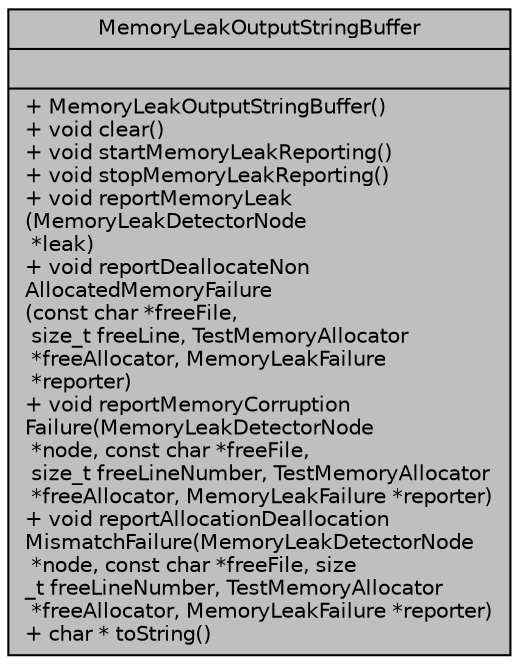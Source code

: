 digraph "MemoryLeakOutputStringBuffer"
{
 // LATEX_PDF_SIZE
  edge [fontname="Helvetica",fontsize="10",labelfontname="Helvetica",labelfontsize="10"];
  node [fontname="Helvetica",fontsize="10",shape=record];
  Node1 [label="{MemoryLeakOutputStringBuffer\n||+  MemoryLeakOutputStringBuffer()\l+ void clear()\l+ void startMemoryLeakReporting()\l+ void stopMemoryLeakReporting()\l+ void reportMemoryLeak\l(MemoryLeakDetectorNode\l *leak)\l+ void reportDeallocateNon\lAllocatedMemoryFailure\l(const char *freeFile,\l size_t freeLine, TestMemoryAllocator\l *freeAllocator, MemoryLeakFailure\l *reporter)\l+ void reportMemoryCorruption\lFailure(MemoryLeakDetectorNode\l *node, const char *freeFile,\l size_t freeLineNumber, TestMemoryAllocator\l *freeAllocator, MemoryLeakFailure *reporter)\l+ void reportAllocationDeallocation\lMismatchFailure(MemoryLeakDetectorNode\l *node, const char *freeFile, size\l_t freeLineNumber, TestMemoryAllocator\l *freeAllocator, MemoryLeakFailure *reporter)\l+ char * toString()\l}",height=0.2,width=0.4,color="black", fillcolor="grey75", style="filled", fontcolor="black",tooltip=" "];
}
